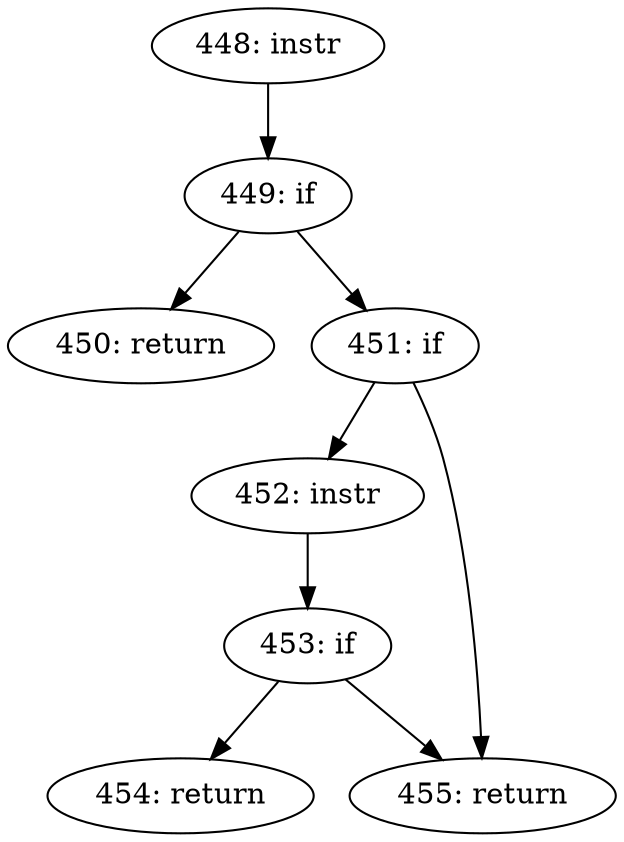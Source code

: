 digraph CFG_tcp_paws_reject {
448 [label="448: instr"]
	448 -> 449
449 [label="449: if"]
	449 -> 450
	449 -> 451
450 [label="450: return"]
	
451 [label="451: if"]
	451 -> 452
	451 -> 455
452 [label="452: instr"]
	452 -> 453
453 [label="453: if"]
	453 -> 454
	453 -> 455
454 [label="454: return"]
	
455 [label="455: return"]
	
}

